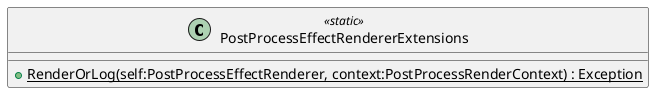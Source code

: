 @startuml
class PostProcessEffectRendererExtensions <<static>> {
    + {static} RenderOrLog(self:PostProcessEffectRenderer, context:PostProcessRenderContext) : Exception
}
@enduml
